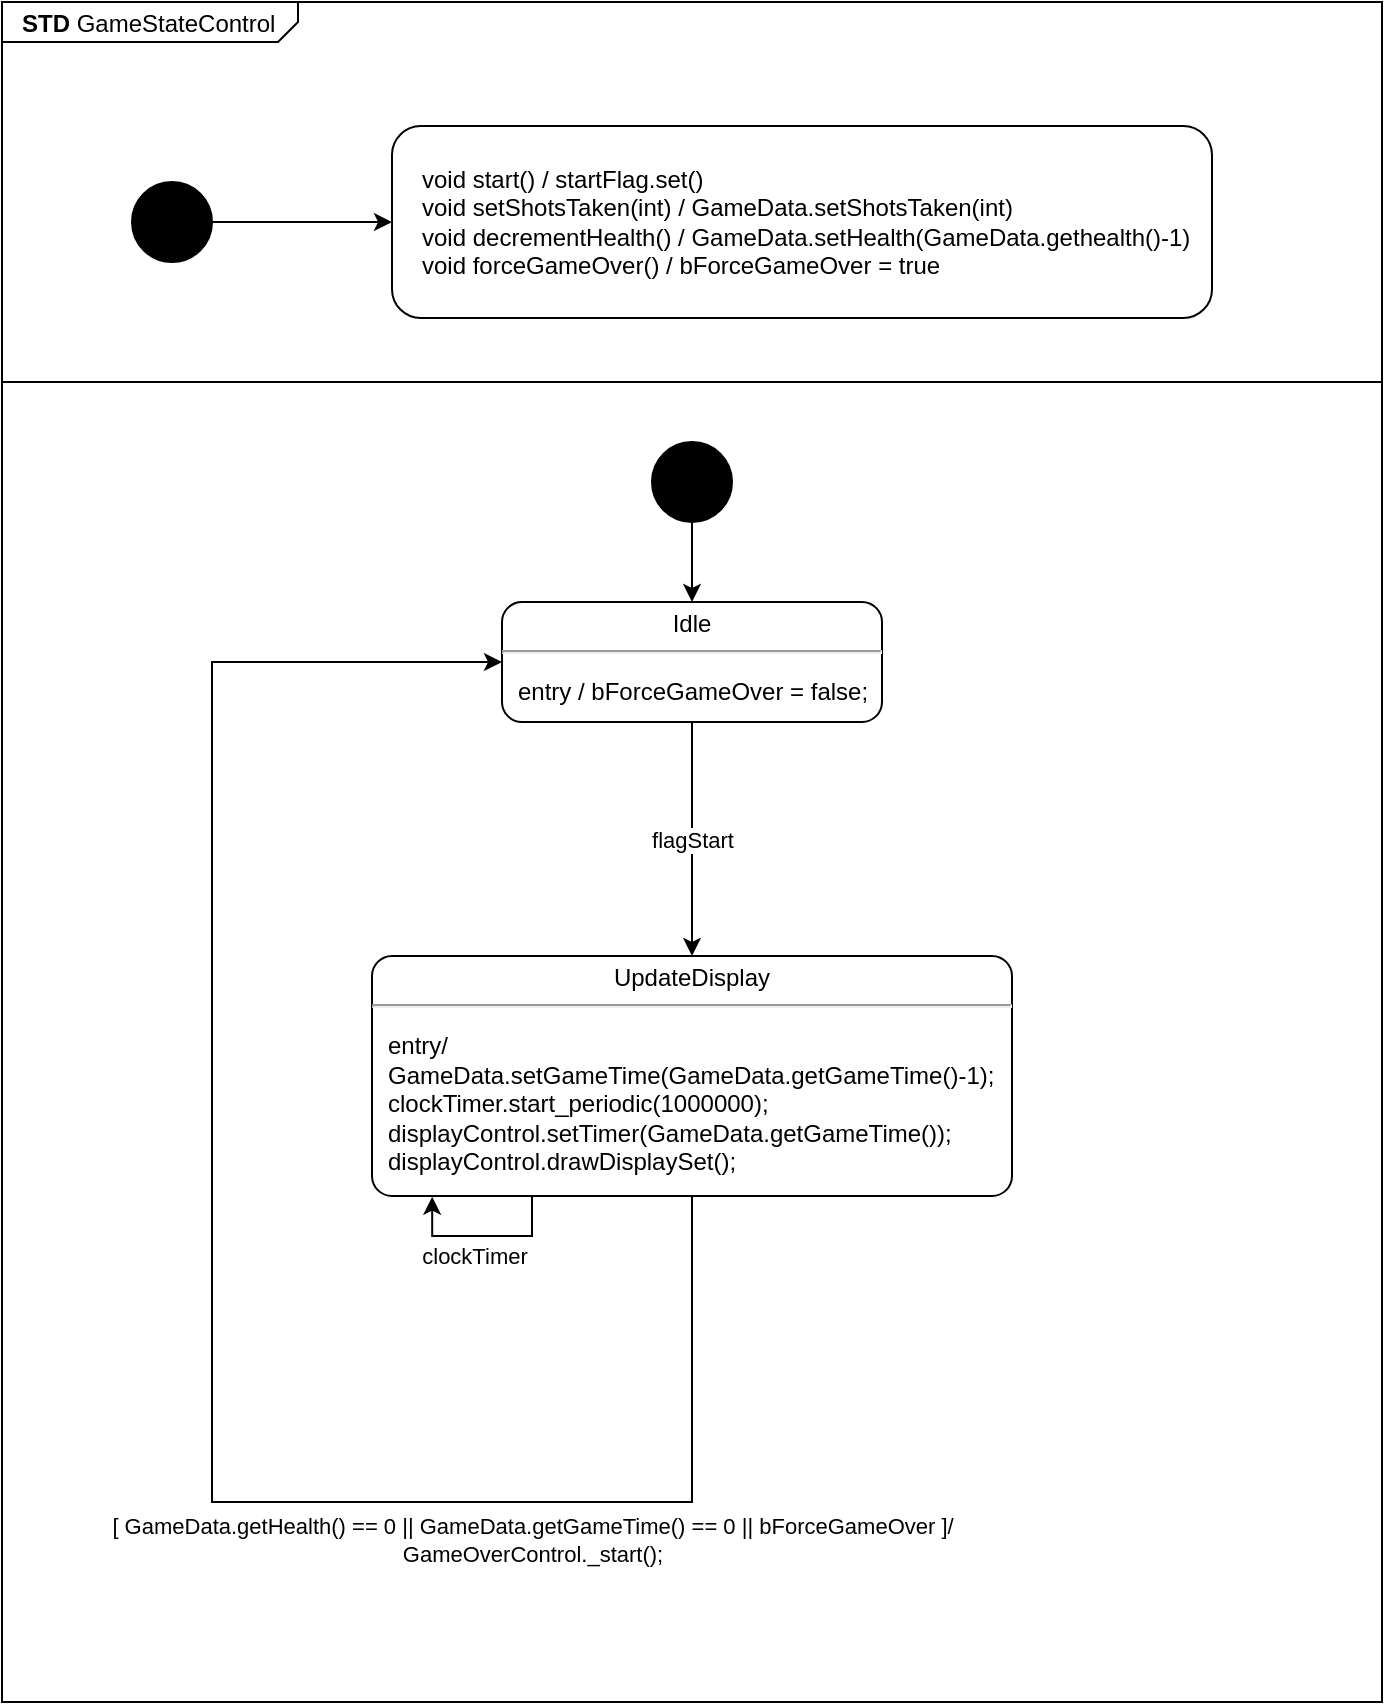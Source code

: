 <mxfile version="21.6.8" type="device">
  <diagram name="Page-1" id="lHKCt2FMkADKbh5RZciE">
    <mxGraphModel dx="802" dy="943" grid="1" gridSize="10" guides="1" tooltips="1" connect="1" arrows="1" fold="1" page="1" pageScale="1" pageWidth="1169" pageHeight="1654" math="0" shadow="0">
      <root>
        <mxCell id="0" />
        <mxCell id="1" parent="0" />
        <mxCell id="by4M8jhouuiLS1jpNMKc-24" value="" style="group" parent="1" vertex="1" connectable="0">
          <mxGeometry x="195" y="230" width="690" height="850" as="geometry" />
        </mxCell>
        <mxCell id="by4M8jhouuiLS1jpNMKc-23" value="" style="rounded=0;whiteSpace=wrap;html=1;" parent="by4M8jhouuiLS1jpNMKc-24" vertex="1">
          <mxGeometry y="190" width="690" height="660" as="geometry" />
        </mxCell>
        <mxCell id="by4M8jhouuiLS1jpNMKc-22" value="&lt;p style=&quot;margin:0px;margin-top:4px;margin-left:10px;text-align:left;&quot;&gt;&lt;b&gt;STD &lt;/b&gt;GameStateControl&lt;/p&gt;" style="html=1;shape=mxgraph.sysml.package;html=1;overflow=fill;whiteSpace=wrap;labelX=148;" parent="by4M8jhouuiLS1jpNMKc-24" vertex="1">
          <mxGeometry width="690" height="190" as="geometry" />
        </mxCell>
        <mxCell id="l8QAvRInLzL6C51xrTQk-1" value="&lt;p style=&quot;margin:0px;margin-top:4px;text-align:center;&quot;&gt;Idle&lt;/p&gt;&lt;hr&gt;&lt;p&gt;&lt;/p&gt;&lt;p style=&quot;margin:0px;margin-left:8px;text-align:left;&quot;&gt;entry / bForceGameOver = false;&lt;br&gt;&lt;/p&gt;" style="shape=mxgraph.sysml.simpleState;html=1;overflow=fill;whiteSpace=wrap;align=center;" vertex="1" parent="by4M8jhouuiLS1jpNMKc-24">
          <mxGeometry x="250" y="300" width="190" height="60" as="geometry" />
        </mxCell>
        <mxCell id="by4M8jhouuiLS1jpNMKc-12" value="&lt;p style=&quot;margin:0px;margin-top:4px;text-align:center;&quot;&gt;UpdateDisplay&lt;/p&gt;&lt;hr&gt;&lt;p&gt;&lt;/p&gt;&lt;p style=&quot;margin:0px;margin-left:8px;text-align:left;&quot;&gt;entry/ GameData.setGameTime(GameData.getGameTime()-1);&lt;/p&gt;&lt;p style=&quot;margin:0px;margin-left:8px;text-align:left;&quot;&gt;clockTimer.start_periodic(1000000);&lt;/p&gt;&lt;p style=&quot;margin:0px;margin-left:8px;text-align:left;&quot;&gt;displayControl.setTimer(GameData.getGameTime());&lt;/p&gt;&lt;p style=&quot;margin:0px;margin-left:8px;text-align:left;&quot;&gt;displayControl.drawDisplaySet();&lt;/p&gt;&lt;p style=&quot;margin:0px;margin-left:8px;text-align:left;&quot;&gt;&lt;br&gt;&lt;/p&gt;" style="shape=mxgraph.sysml.simpleState;html=1;overflow=fill;whiteSpace=wrap;align=center;" parent="by4M8jhouuiLS1jpNMKc-24" vertex="1">
          <mxGeometry x="185" y="477" width="320" height="120" as="geometry" />
        </mxCell>
        <mxCell id="by4M8jhouuiLS1jpNMKc-8" value="flagStart" style="edgeStyle=orthogonalEdgeStyle;rounded=0;orthogonalLoop=1;jettySize=auto;html=1;" parent="by4M8jhouuiLS1jpNMKc-24" source="l8QAvRInLzL6C51xrTQk-1" target="by4M8jhouuiLS1jpNMKc-12" edge="1">
          <mxGeometry relative="1" as="geometry">
            <mxPoint x="445" y="480" as="targetPoint" />
            <mxPoint x="445" y="350" as="sourcePoint" />
          </mxGeometry>
        </mxCell>
        <mxCell id="l8QAvRInLzL6C51xrTQk-5" style="edgeStyle=orthogonalEdgeStyle;rounded=0;orthogonalLoop=1;jettySize=auto;html=1;exitX=0.25;exitY=1;exitDx=0;exitDy=0;exitPerimeter=0;entryX=0.094;entryY=1.003;entryDx=0;entryDy=0;entryPerimeter=0;" edge="1" parent="by4M8jhouuiLS1jpNMKc-24" source="by4M8jhouuiLS1jpNMKc-12" target="by4M8jhouuiLS1jpNMKc-12">
          <mxGeometry relative="1" as="geometry" />
        </mxCell>
        <mxCell id="l8QAvRInLzL6C51xrTQk-8" value="clockTimer" style="edgeLabel;html=1;align=center;verticalAlign=middle;resizable=0;points=[];" vertex="1" connectable="0" parent="l8QAvRInLzL6C51xrTQk-5">
          <mxGeometry x="-0.182" y="3" relative="1" as="geometry">
            <mxPoint x="-13" y="7" as="offset" />
          </mxGeometry>
        </mxCell>
        <mxCell id="l8QAvRInLzL6C51xrTQk-6" style="edgeStyle=orthogonalEdgeStyle;rounded=0;orthogonalLoop=1;jettySize=auto;html=1;exitX=0.5;exitY=1;exitDx=0;exitDy=0;exitPerimeter=0;entryX=0;entryY=0.5;entryDx=0;entryDy=0;entryPerimeter=0;" edge="1" parent="by4M8jhouuiLS1jpNMKc-24" source="by4M8jhouuiLS1jpNMKc-12" target="l8QAvRInLzL6C51xrTQk-1">
          <mxGeometry relative="1" as="geometry">
            <mxPoint x="345" y="750" as="targetPoint" />
            <Array as="points">
              <mxPoint x="345" y="750" />
              <mxPoint x="105" y="750" />
              <mxPoint x="105" y="330" />
            </Array>
          </mxGeometry>
        </mxCell>
        <mxCell id="l8QAvRInLzL6C51xrTQk-7" value="[ GameData.getHealth() == 0 || GameData.getGameTime() == 0 || bForceGameOver ]/&lt;br&gt;GameOverControl._start();" style="edgeLabel;html=1;align=center;verticalAlign=middle;resizable=0;points=[];" vertex="1" connectable="0" parent="l8QAvRInLzL6C51xrTQk-6">
          <mxGeometry x="0.154" y="-1" relative="1" as="geometry">
            <mxPoint x="159" y="179" as="offset" />
          </mxGeometry>
        </mxCell>
        <mxCell id="by4M8jhouuiLS1jpNMKc-1" value="void start() / startFlag.set()&lt;br&gt;void setShotsTaken(int) / GameData.setShotsTaken(int)&lt;br&gt;void decrementHealth() / GameData.setHealth(GameData.gethealth()-1)&lt;br&gt;void forceGameOver() / bForceGameOver = true" style="shape=rect;rounded=1;html=1;whiteSpace=wrap;align=left;spacingLeft=13;" parent="1" vertex="1">
          <mxGeometry x="390" y="292" width="410" height="96" as="geometry" />
        </mxCell>
        <mxCell id="by4M8jhouuiLS1jpNMKc-3" style="edgeStyle=orthogonalEdgeStyle;rounded=0;orthogonalLoop=1;jettySize=auto;html=1;" parent="1" source="by4M8jhouuiLS1jpNMKc-2" target="by4M8jhouuiLS1jpNMKc-1" edge="1">
          <mxGeometry relative="1" as="geometry" />
        </mxCell>
        <mxCell id="by4M8jhouuiLS1jpNMKc-2" value="" style="shape=ellipse;html=1;fillColor=strokeColor;fontSize=18;fontColor=#ffffff;" parent="1" vertex="1">
          <mxGeometry x="260" y="320" width="40" height="40" as="geometry" />
        </mxCell>
        <mxCell id="by4M8jhouuiLS1jpNMKc-6" style="edgeStyle=orthogonalEdgeStyle;rounded=0;orthogonalLoop=1;jettySize=auto;html=1;" parent="1" source="by4M8jhouuiLS1jpNMKc-4" target="l8QAvRInLzL6C51xrTQk-1" edge="1">
          <mxGeometry relative="1" as="geometry">
            <mxPoint x="540" y="530" as="targetPoint" />
          </mxGeometry>
        </mxCell>
        <mxCell id="by4M8jhouuiLS1jpNMKc-4" value="" style="shape=ellipse;html=1;fillColor=strokeColor;fontSize=18;fontColor=#ffffff;" parent="1" vertex="1">
          <mxGeometry x="520" y="450" width="40" height="40" as="geometry" />
        </mxCell>
      </root>
    </mxGraphModel>
  </diagram>
</mxfile>
